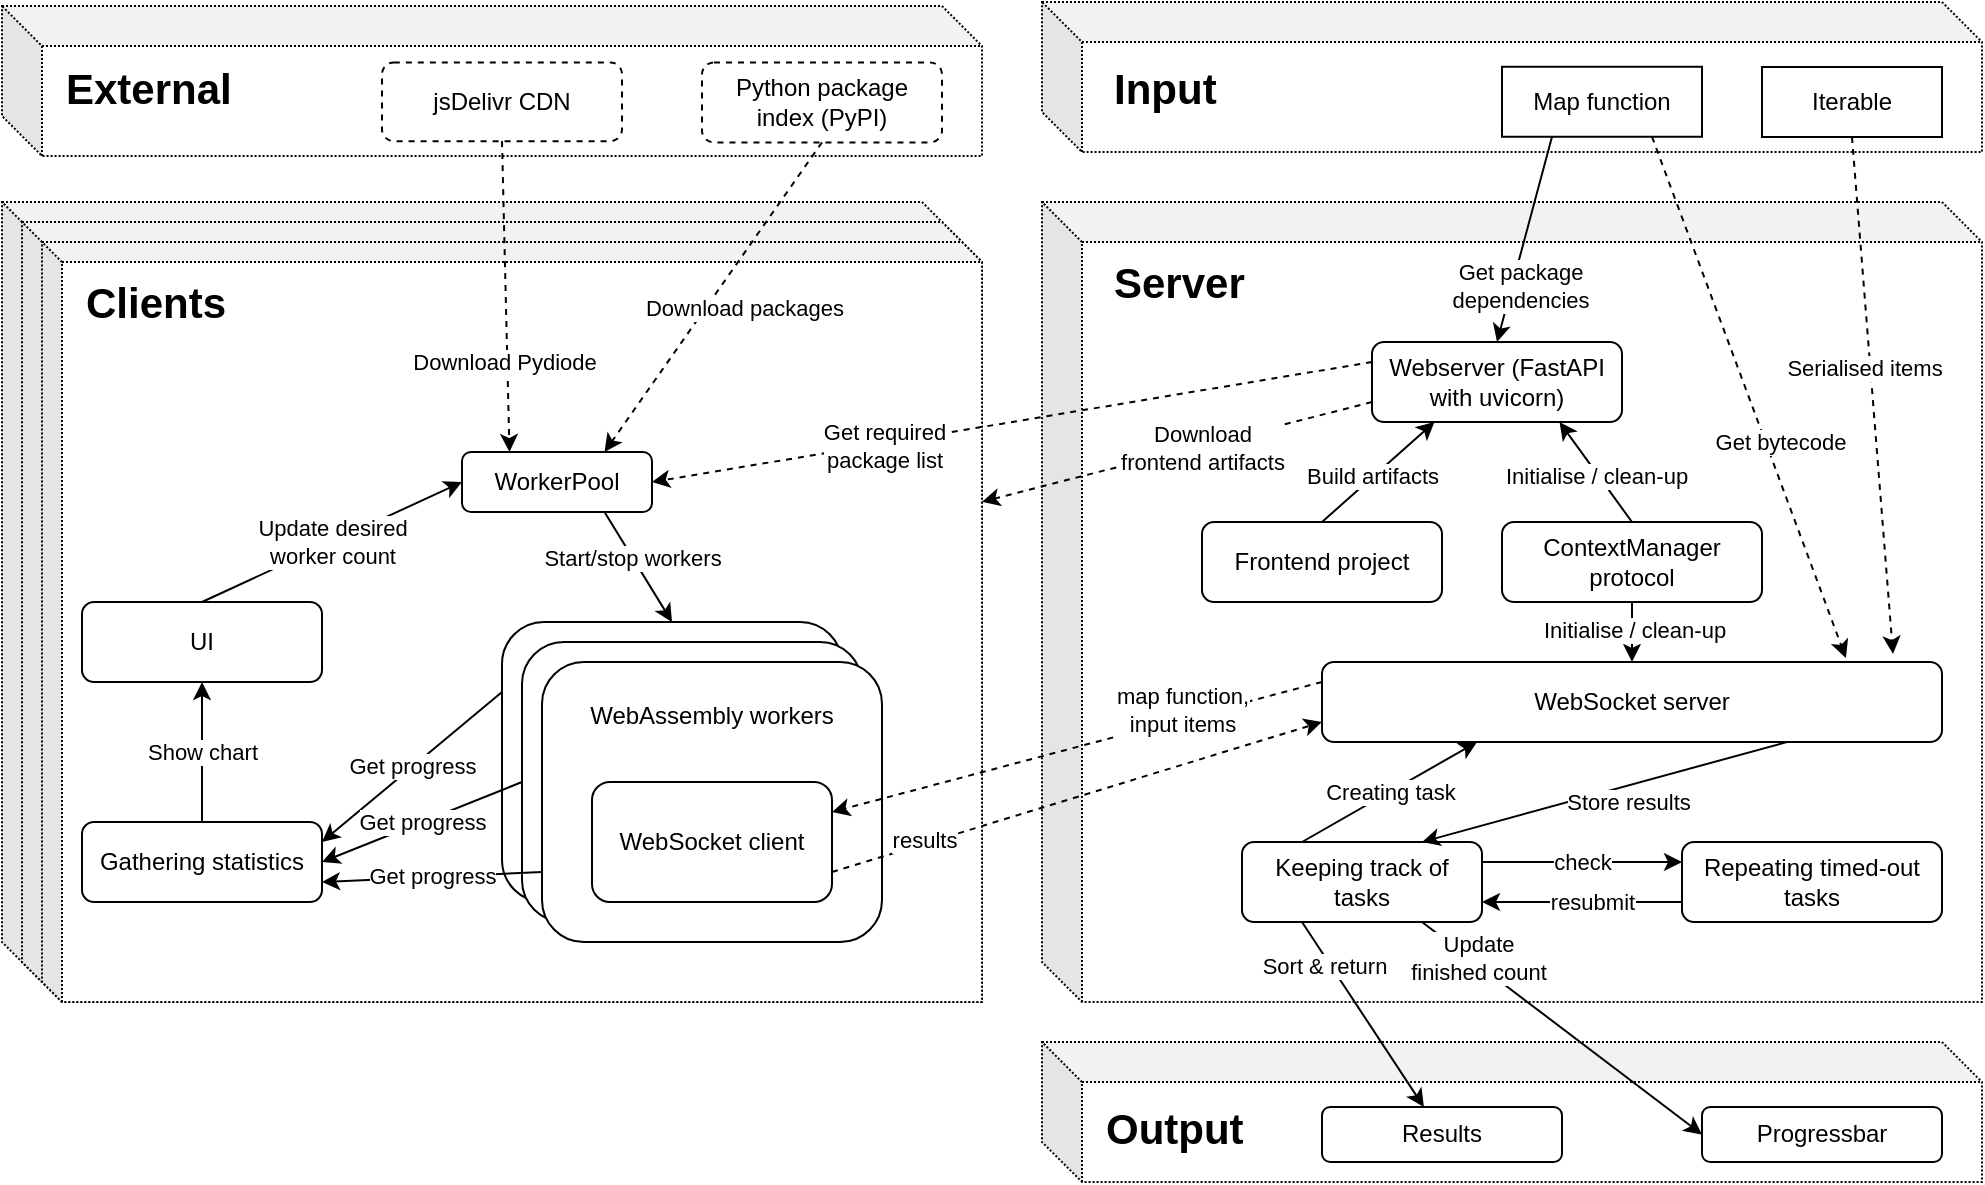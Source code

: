<mxfile version="15.9.6" type="device"><diagram id="GAM3StZ-NJSh46dyeWGn" name="Page-1"><mxGraphModel dx="1878" dy="619" grid="1" gridSize="10" guides="1" tooltips="1" connect="1" arrows="1" fold="1" page="1" pageScale="1" pageWidth="827" pageHeight="1169" math="0" shadow="0"><root><mxCell id="0"/><mxCell id="1" parent="0"/><mxCell id="94" value="" style="shape=cube;whiteSpace=wrap;html=1;boundedLbl=1;backgroundOutline=1;darkOpacity=0.05;darkOpacity2=0.1;dashed=1;dashPattern=1 1;" parent="1" vertex="1"><mxGeometry x="-240" y="352" width="490" height="75" as="geometry"/></mxCell><mxCell id="77" value="" style="shape=cube;whiteSpace=wrap;html=1;boundedLbl=1;backgroundOutline=1;darkOpacity=0.05;darkOpacity2=0.1;dashed=1;dashPattern=1 1;" parent="1" vertex="1"><mxGeometry x="280" y="870" width="470" height="70" as="geometry"/></mxCell><mxCell id="75" value="" style="shape=cube;whiteSpace=wrap;html=1;boundedLbl=1;backgroundOutline=1;darkOpacity=0.05;darkOpacity2=0.1;dashed=1;dashPattern=1 1;" parent="1" vertex="1"><mxGeometry x="280" y="350" width="470" height="75" as="geometry"/></mxCell><mxCell id="64" value="" style="shape=cube;whiteSpace=wrap;html=1;boundedLbl=1;backgroundOutline=1;darkOpacity=0.05;darkOpacity2=0.1;dashed=1;dashPattern=1 1;" parent="1" vertex="1"><mxGeometry x="-240" y="450" width="480" height="390" as="geometry"/></mxCell><mxCell id="63" value="" style="shape=cube;whiteSpace=wrap;html=1;boundedLbl=1;backgroundOutline=1;darkOpacity=0.05;darkOpacity2=0.1;dashed=1;dashPattern=1 1;" parent="1" vertex="1"><mxGeometry x="-230" y="460" width="480" height="390" as="geometry"/></mxCell><mxCell id="60" value="" style="shape=cube;whiteSpace=wrap;html=1;boundedLbl=1;backgroundOutline=1;darkOpacity=0.05;darkOpacity2=0.1;dashed=1;dashPattern=1 1;" parent="1" vertex="1"><mxGeometry x="280" y="450" width="470" height="400" as="geometry"/></mxCell><mxCell id="54" value="" style="shape=cube;whiteSpace=wrap;html=1;boundedLbl=1;backgroundOutline=1;darkOpacity=0.05;darkOpacity2=0.1;dashed=1;dashPattern=1 1;size=10;" parent="1" vertex="1"><mxGeometry x="-220" y="470" width="470" height="380" as="geometry"/></mxCell><mxCell id="2" value="Webserver (FastAPI with uvicorn)" style="rounded=1;whiteSpace=wrap;html=1;" parent="1" vertex="1"><mxGeometry x="445" y="520" width="125" height="40" as="geometry"/></mxCell><mxCell id="4" value="Map function" style="rounded=0;whiteSpace=wrap;html=1;" parent="1" vertex="1"><mxGeometry x="510" y="382.38" width="100" height="35" as="geometry"/></mxCell><mxCell id="5" value="" style="endArrow=classic;html=1;entryX=0.5;entryY=0;entryDx=0;entryDy=0;exitX=0.25;exitY=1;exitDx=0;exitDy=0;" parent="1" source="4" target="2" edge="1"><mxGeometry width="50" height="50" relative="1" as="geometry"><mxPoint x="585" y="416" as="sourcePoint"/><mxPoint x="570" y="516" as="targetPoint"/></mxGeometry></mxCell><mxCell id="6" value="Get package &lt;br&gt;dependencies" style="edgeLabel;html=1;align=center;verticalAlign=middle;resizable=0;points=[];" parent="5" vertex="1" connectable="0"><mxGeometry x="0.106" y="-2" relative="1" as="geometry"><mxPoint x="1" y="18" as="offset"/></mxGeometry></mxCell><mxCell id="7" value="" style="endArrow=classic;html=1;exitX=0.5;exitY=0;exitDx=0;exitDy=0;entryX=0.25;entryY=1;entryDx=0;entryDy=0;" parent="1" source="8" target="2" edge="1"><mxGeometry width="50" height="50" relative="1" as="geometry"><mxPoint x="530" y="270" as="sourcePoint"/><mxPoint x="450" y="360" as="targetPoint"/></mxGeometry></mxCell><mxCell id="10" value="Build artifacts" style="edgeLabel;html=1;align=center;verticalAlign=middle;resizable=0;points=[];" parent="7" vertex="1" connectable="0"><mxGeometry x="-0.113" y="1" relative="1" as="geometry"><mxPoint as="offset"/></mxGeometry></mxCell><mxCell id="8" value="Frontend project" style="rounded=1;whiteSpace=wrap;html=1;" parent="1" vertex="1"><mxGeometry x="360" y="610" width="120" height="40" as="geometry"/></mxCell><mxCell id="14" value="" style="endArrow=classic;html=1;exitX=0;exitY=0.75;exitDx=0;exitDy=0;dashed=1;" parent="1" source="2" target="54" edge="1"><mxGeometry width="50" height="50" relative="1" as="geometry"><mxPoint x="424" y="290" as="sourcePoint"/><mxPoint x="340" y="355" as="targetPoint"/></mxGeometry></mxCell><mxCell id="15" value="&lt;font style=&quot;font-size: 11px&quot;&gt;Download&lt;br&gt;frontend artifacts&lt;br&gt;&lt;/font&gt;" style="edgeLabel;html=1;align=center;verticalAlign=middle;resizable=0;points=[];" parent="14" vertex="1" connectable="0"><mxGeometry x="-0.113" y="1" relative="1" as="geometry"><mxPoint x="1" as="offset"/></mxGeometry></mxCell><mxCell id="18" value="jsDelivr CDN" style="rounded=1;whiteSpace=wrap;html=1;dashed=1;" parent="1" vertex="1"><mxGeometry x="-50" y="380.19" width="120" height="39.38" as="geometry"/></mxCell><mxCell id="19" value="" style="endArrow=classic;html=1;exitX=0.5;exitY=1;exitDx=0;exitDy=0;entryX=0.25;entryY=0;entryDx=0;entryDy=0;dashed=1;" parent="1" source="18" target="42" edge="1"><mxGeometry width="50" height="50" relative="1" as="geometry"><mxPoint x="175" y="400" as="sourcePoint"/><mxPoint x="130" y="570" as="targetPoint"/></mxGeometry></mxCell><mxCell id="20" value="&lt;font style=&quot;font-size: 11px&quot;&gt;Download Pydiode&lt;br&gt;&lt;/font&gt;" style="edgeLabel;html=1;align=center;verticalAlign=middle;resizable=0;points=[];" parent="19" vertex="1" connectable="0"><mxGeometry x="-0.113" y="1" relative="1" as="geometry"><mxPoint x="-2" y="41" as="offset"/></mxGeometry></mxCell><mxCell id="22" value="WebSocket server" style="rounded=1;whiteSpace=wrap;html=1;" parent="1" vertex="1"><mxGeometry x="420" y="680" width="310" height="40" as="geometry"/></mxCell><mxCell id="25" value="Get bytecode" style="endArrow=classic;html=1;entryX=0.845;entryY=-0.05;entryDx=0;entryDy=0;exitX=0.75;exitY=1;exitDx=0;exitDy=0;entryPerimeter=0;dashed=1;" parent="1" source="4" target="22" edge="1"><mxGeometry x="0.192" y="7" width="50" height="50" relative="1" as="geometry"><mxPoint x="380" y="565" as="sourcePoint"/><mxPoint x="150" y="655" as="targetPoint"/><mxPoint as="offset"/></mxGeometry></mxCell><mxCell id="31" value="Gathering statistics" style="rounded=1;whiteSpace=wrap;html=1;" parent="1" vertex="1"><mxGeometry x="-200" y="760" width="120" height="40" as="geometry"/></mxCell><mxCell id="32" value="WebAssembly workers&lt;br&gt;&lt;br&gt;&lt;br&gt;&lt;br&gt;&lt;br&gt;&lt;br&gt;&lt;br&gt;" style="rounded=1;whiteSpace=wrap;html=1;align=center;" parent="1" vertex="1"><mxGeometry x="10" y="660" width="170" height="140" as="geometry"/></mxCell><mxCell id="34" value="WebAssembly workers&lt;br&gt;&lt;br&gt;&lt;br&gt;&lt;br&gt;&lt;br&gt;&lt;br&gt;&lt;br&gt;" style="rounded=1;whiteSpace=wrap;html=1;align=center;" parent="1" vertex="1"><mxGeometry x="20" y="670" width="170" height="140" as="geometry"/></mxCell><mxCell id="35" value="WebAssembly workers&lt;br&gt;&lt;br&gt;&lt;br&gt;&lt;br&gt;&lt;br&gt;&lt;br&gt;&lt;br&gt;" style="rounded=1;whiteSpace=wrap;html=1;align=center;" parent="1" vertex="1"><mxGeometry x="30" y="680" width="170" height="140" as="geometry"/></mxCell><mxCell id="23" value="WebSocket client" style="rounded=1;whiteSpace=wrap;html=1;" parent="1" vertex="1"><mxGeometry x="55" y="740" width="120" height="60" as="geometry"/></mxCell><mxCell id="24" value="" style="endArrow=classic;html=1;entryX=1;entryY=0.25;entryDx=0;entryDy=0;exitX=0;exitY=0.25;exitDx=0;exitDy=0;dashed=1;" parent="1" source="22" target="23" edge="1"><mxGeometry width="50" height="50" relative="1" as="geometry"><mxPoint x="400" y="490" as="sourcePoint"/><mxPoint x="450" y="440" as="targetPoint"/></mxGeometry></mxCell><mxCell id="26" value="map function,&lt;br&gt;input items" style="edgeLabel;html=1;align=center;verticalAlign=middle;resizable=0;points=[];" parent="24" vertex="1" connectable="0"><mxGeometry x="0.101" y="-2" relative="1" as="geometry"><mxPoint x="65" y="-20" as="offset"/></mxGeometry></mxCell><mxCell id="29" value="" style="endArrow=classic;html=1;entryX=0;entryY=0.75;entryDx=0;entryDy=0;exitX=1;exitY=0.75;exitDx=0;exitDy=0;dashed=1;" parent="1" source="23" target="22" edge="1"><mxGeometry width="50" height="50" relative="1" as="geometry"><mxPoint x="374" y="565" as="sourcePoint"/><mxPoint x="150" y="655" as="targetPoint"/></mxGeometry></mxCell><mxCell id="30" value="results" style="edgeLabel;html=1;align=center;verticalAlign=middle;resizable=0;points=[];" parent="29" vertex="1" connectable="0"><mxGeometry x="0.101" y="-2" relative="1" as="geometry"><mxPoint x="-90" y="23" as="offset"/></mxGeometry></mxCell><mxCell id="37" value="UI" style="rounded=1;whiteSpace=wrap;html=1;" parent="1" vertex="1"><mxGeometry x="-200" y="650" width="120" height="40" as="geometry"/></mxCell><mxCell id="38" value="Show chart" style="endArrow=classic;html=1;entryX=0.5;entryY=1;entryDx=0;entryDy=0;exitX=0.5;exitY=0;exitDx=0;exitDy=0;" parent="1" source="31" target="37" edge="1"><mxGeometry width="50" height="50" relative="1" as="geometry"><mxPoint x="-100" y="755" as="sourcePoint"/><mxPoint x="-50" y="705" as="targetPoint"/></mxGeometry></mxCell><mxCell id="39" value="Get progress" style="endArrow=classic;html=1;entryX=1;entryY=0.25;entryDx=0;entryDy=0;exitX=0;exitY=0.25;exitDx=0;exitDy=0;" parent="1" source="32" target="31" edge="1"><mxGeometry width="50" height="50" relative="1" as="geometry"><mxPoint x="-100" y="780" as="sourcePoint"/><mxPoint x="-100" y="700" as="targetPoint"/></mxGeometry></mxCell><mxCell id="40" value="Get progress" style="endArrow=classic;html=1;entryX=1;entryY=0.5;entryDx=0;entryDy=0;exitX=0;exitY=0.5;exitDx=0;exitDy=0;" parent="1" source="34" target="31" edge="1"><mxGeometry width="50" height="50" relative="1" as="geometry"><mxPoint x="40" y="715" as="sourcePoint"/><mxPoint x="-40" y="795" as="targetPoint"/></mxGeometry></mxCell><mxCell id="41" value="Get progress" style="endArrow=classic;html=1;entryX=1;entryY=0.75;entryDx=0;entryDy=0;exitX=0;exitY=0.75;exitDx=0;exitDy=0;" parent="1" source="35" target="31" edge="1"><mxGeometry width="50" height="50" relative="1" as="geometry"><mxPoint x="50" y="760" as="sourcePoint"/><mxPoint x="-40" y="810" as="targetPoint"/></mxGeometry></mxCell><mxCell id="42" value="WorkerPool" style="rounded=1;whiteSpace=wrap;html=1;" parent="1" vertex="1"><mxGeometry x="-10" y="575" width="95" height="30" as="geometry"/></mxCell><mxCell id="43" value="Update desired&lt;br&gt;worker count" style="endArrow=classic;html=1;entryX=0;entryY=0.5;entryDx=0;entryDy=0;exitX=0.5;exitY=0;exitDx=0;exitDy=0;" parent="1" source="37" target="42" edge="1"><mxGeometry width="50" height="50" relative="1" as="geometry"><mxPoint x="-160" y="780" as="sourcePoint"/><mxPoint x="-160" y="720" as="targetPoint"/></mxGeometry></mxCell><mxCell id="44" value="" style="endArrow=classic;html=1;exitX=0.75;exitY=1;exitDx=0;exitDy=0;entryX=0.5;entryY=0;entryDx=0;entryDy=0;" parent="1" source="42" target="32" edge="1"><mxGeometry width="50" height="50" relative="1" as="geometry"><mxPoint x="400" y="580" as="sourcePoint"/><mxPoint x="450" y="530" as="targetPoint"/></mxGeometry></mxCell><mxCell id="45" value="Start/stop workers" style="edgeLabel;html=1;align=center;verticalAlign=middle;resizable=0;points=[];" parent="44" vertex="1" connectable="0"><mxGeometry x="0.282" y="-1" relative="1" as="geometry"><mxPoint x="-7" y="-13" as="offset"/></mxGeometry></mxCell><mxCell id="46" value="" style="endArrow=classic;html=1;exitX=0;exitY=0.25;exitDx=0;exitDy=0;entryX=1;entryY=0.5;entryDx=0;entryDy=0;dashed=1;" parent="1" source="2" target="42" edge="1"><mxGeometry width="50" height="50" relative="1" as="geometry"><mxPoint x="225" y="400" as="sourcePoint"/><mxPoint x="200" y="520" as="targetPoint"/></mxGeometry></mxCell><mxCell id="47" value="&lt;font style=&quot;font-size: 11px&quot;&gt;Get required &lt;br&gt;package list&lt;br&gt;&lt;/font&gt;" style="edgeLabel;html=1;align=center;verticalAlign=middle;resizable=0;points=[];" parent="46" vertex="1" connectable="0"><mxGeometry x="-0.113" y="1" relative="1" as="geometry"><mxPoint x="-85" y="14" as="offset"/></mxGeometry></mxCell><mxCell id="48" value="Python package index (PyPI)" style="rounded=1;whiteSpace=wrap;html=1;dashed=1;" parent="1" vertex="1"><mxGeometry x="110" y="380.19" width="120" height="40" as="geometry"/></mxCell><mxCell id="49" value="" style="endArrow=classic;html=1;exitX=0.5;exitY=1;exitDx=0;exitDy=0;entryX=0.75;entryY=0;entryDx=0;entryDy=0;dashed=1;" parent="1" source="48" target="42" edge="1"><mxGeometry width="50" height="50" relative="1" as="geometry"><mxPoint x="-180" y="450" as="sourcePoint"/><mxPoint x="-20" y="590" as="targetPoint"/></mxGeometry></mxCell><mxCell id="50" value="&lt;font style=&quot;font-size: 11px&quot;&gt;Download packages&lt;br&gt;&lt;/font&gt;" style="edgeLabel;html=1;align=center;verticalAlign=middle;resizable=0;points=[];" parent="49" vertex="1" connectable="0"><mxGeometry x="-0.113" y="1" relative="1" as="geometry"><mxPoint x="8" y="13" as="offset"/></mxGeometry></mxCell><mxCell id="56" value="&lt;font size=&quot;1&quot;&gt;&lt;b&gt;&lt;span style=&quot;font-size: 21px&quot;&gt;Clients&lt;/span&gt;&lt;/b&gt;&lt;/font&gt;" style="text;html=1;strokeColor=none;fillColor=none;align=left;verticalAlign=middle;whiteSpace=wrap;rounded=0;dashed=1;dashPattern=1 1;" parent="1" vertex="1"><mxGeometry x="-200" y="490" width="70" height="20" as="geometry"/></mxCell><mxCell id="57" value="Keeping track of tasks" style="rounded=1;whiteSpace=wrap;html=1;" parent="1" vertex="1"><mxGeometry x="380" y="770" width="120" height="40" as="geometry"/></mxCell><mxCell id="58" value="Repeating timed-out tasks" style="rounded=1;whiteSpace=wrap;html=1;" parent="1" vertex="1"><mxGeometry x="600" y="770" width="130" height="40" as="geometry"/></mxCell><mxCell id="59" value="Progressbar" style="rounded=1;whiteSpace=wrap;html=1;" parent="1" vertex="1"><mxGeometry x="610" y="902.5" width="120" height="27.5" as="geometry"/></mxCell><mxCell id="61" value="&lt;font size=&quot;1&quot;&gt;&lt;b&gt;&lt;span style=&quot;font-size: 21px&quot;&gt;Server&lt;/span&gt;&lt;/b&gt;&lt;/font&gt;" style="text;html=1;strokeColor=none;fillColor=none;align=left;verticalAlign=middle;whiteSpace=wrap;rounded=0;dashed=1;dashPattern=1 1;" parent="1" vertex="1"><mxGeometry x="314" y="480" width="100" height="20" as="geometry"/></mxCell><mxCell id="65" value="Iterable" style="rounded=0;whiteSpace=wrap;html=1;" parent="1" vertex="1"><mxGeometry x="640" y="382.5" width="90" height="35" as="geometry"/></mxCell><mxCell id="66" value="Serialised items" style="endArrow=classic;html=1;entryX=0.921;entryY=-0.1;entryDx=0;entryDy=0;exitX=0.5;exitY=1;exitDx=0;exitDy=0;entryPerimeter=0;dashed=1;" parent="1" source="65" target="22" edge="1"><mxGeometry x="-0.108" y="-3" width="50" height="50" relative="1" as="geometry"><mxPoint x="980" y="555" as="sourcePoint"/><mxPoint x="540" y="700" as="targetPoint"/><mxPoint as="offset"/></mxGeometry></mxCell><mxCell id="67" value="" style="endArrow=classic;html=1;entryX=0;entryY=0.25;entryDx=0;entryDy=0;exitX=1;exitY=0.25;exitDx=0;exitDy=0;" parent="1" source="57" target="58" edge="1"><mxGeometry width="50" height="50" relative="1" as="geometry"><mxPoint x="480" y="805" as="sourcePoint"/><mxPoint x="540" y="805" as="targetPoint"/></mxGeometry></mxCell><mxCell id="68" value="check" style="edgeLabel;html=1;align=center;verticalAlign=middle;resizable=0;points=[];" parent="67" vertex="1" connectable="0"><mxGeometry x="0.101" y="-2" relative="1" as="geometry"><mxPoint x="-5" y="-2" as="offset"/></mxGeometry></mxCell><mxCell id="70" value="" style="endArrow=classic;html=1;entryX=1;entryY=0.75;entryDx=0;entryDy=0;exitX=0;exitY=0.75;exitDx=0;exitDy=0;" parent="1" source="58" target="57" edge="1"><mxGeometry width="50" height="50" relative="1" as="geometry"><mxPoint x="490" y="815" as="sourcePoint"/><mxPoint x="590" y="815" as="targetPoint"/></mxGeometry></mxCell><mxCell id="71" value="resubmit" style="edgeLabel;html=1;align=center;verticalAlign=middle;resizable=0;points=[];" parent="70" vertex="1" connectable="0"><mxGeometry x="0.101" y="-2" relative="1" as="geometry"><mxPoint x="10" y="2" as="offset"/></mxGeometry></mxCell><mxCell id="72" value="Creating task" style="endArrow=classic;html=1;entryX=0.25;entryY=1;entryDx=0;entryDy=0;exitX=0.25;exitY=0;exitDx=0;exitDy=0;" parent="1" source="57" target="22" edge="1"><mxGeometry width="50" height="50" relative="1" as="geometry"><mxPoint x="200" y="580" as="sourcePoint"/><mxPoint x="250" y="530" as="targetPoint"/></mxGeometry></mxCell><mxCell id="74" value="Store results" style="endArrow=classic;html=1;entryX=0.75;entryY=0;entryDx=0;entryDy=0;exitX=0.75;exitY=1;exitDx=0;exitDy=0;" parent="1" source="22" target="57" edge="1"><mxGeometry x="-0.1" y="8" width="50" height="50" relative="1" as="geometry"><mxPoint x="480" y="810" as="sourcePoint"/><mxPoint x="479" y="760" as="targetPoint"/><mxPoint as="offset"/></mxGeometry></mxCell><mxCell id="76" value="&lt;font size=&quot;1&quot;&gt;&lt;b&gt;&lt;span style=&quot;font-size: 21px&quot;&gt;Input&lt;/span&gt;&lt;/b&gt;&lt;/font&gt;" style="text;html=1;strokeColor=none;fillColor=none;align=left;verticalAlign=middle;whiteSpace=wrap;rounded=0;dashed=1;dashPattern=1 1;" parent="1" vertex="1"><mxGeometry x="314" y="382.5" width="56" height="20" as="geometry"/></mxCell><mxCell id="78" value="Results" style="rounded=1;whiteSpace=wrap;html=1;" parent="1" vertex="1"><mxGeometry x="420" y="902.5" width="120" height="27.5" as="geometry"/></mxCell><mxCell id="80" value="&lt;font size=&quot;1&quot;&gt;&lt;b&gt;&lt;span style=&quot;font-size: 21px&quot;&gt;Output&lt;/span&gt;&lt;/b&gt;&lt;/font&gt;" style="text;html=1;strokeColor=none;fillColor=none;align=left;verticalAlign=middle;whiteSpace=wrap;rounded=0;dashed=1;dashPattern=1 1;" parent="1" vertex="1"><mxGeometry x="310" y="902.5" width="80" height="20" as="geometry"/></mxCell><mxCell id="84" value="Sort &amp;amp; return" style="endArrow=classic;html=1;exitX=0.25;exitY=1;exitDx=0;exitDy=0;" parent="1" source="57" target="78" edge="1"><mxGeometry x="-0.564" y="-3" width="50" height="50" relative="1" as="geometry"><mxPoint x="200" y="780" as="sourcePoint"/><mxPoint x="250" y="730" as="targetPoint"/><mxPoint as="offset"/></mxGeometry></mxCell><mxCell id="85" value="Update&lt;br&gt;finished count" style="endArrow=classic;html=1;exitX=0.75;exitY=1;exitDx=0;exitDy=0;entryX=0;entryY=0.5;entryDx=0;entryDy=0;" parent="1" source="57" target="59" edge="1"><mxGeometry x="-0.622" y="3" width="50" height="50" relative="1" as="geometry"><mxPoint x="530" y="841" as="sourcePoint"/><mxPoint x="680" y="953.5" as="targetPoint"/><mxPoint as="offset"/></mxGeometry></mxCell><mxCell id="86" value="ContextManager protocol" style="rounded=1;whiteSpace=wrap;html=1;" parent="1" vertex="1"><mxGeometry x="510" y="610" width="130" height="40" as="geometry"/></mxCell><mxCell id="87" value="Initialise / clean-up" style="endArrow=classic;html=1;entryX=0.75;entryY=1;entryDx=0;entryDy=0;exitX=0.5;exitY=0;exitDx=0;exitDy=0;" parent="1" source="86" target="2" edge="1"><mxGeometry x="-0.065" y="1" width="50" height="50" relative="1" as="geometry"><mxPoint x="675" y="425" as="sourcePoint"/><mxPoint x="735.9" y="697" as="targetPoint"/><mxPoint as="offset"/></mxGeometry></mxCell><mxCell id="88" value="Initialise / clean-up" style="endArrow=classic;html=1;entryX=0.5;entryY=0;entryDx=0;entryDy=0;exitX=0.5;exitY=1;exitDx=0;exitDy=0;" parent="1" source="86" target="22" edge="1"><mxGeometry x="-0.065" y="1" width="50" height="50" relative="1" as="geometry"><mxPoint x="615" y="625" as="sourcePoint"/><mxPoint x="541.25" y="570" as="targetPoint"/><mxPoint as="offset"/></mxGeometry></mxCell><mxCell id="95" value="&lt;font size=&quot;1&quot;&gt;&lt;b&gt;&lt;span style=&quot;font-size: 21px&quot;&gt;External&lt;/span&gt;&lt;/b&gt;&lt;/font&gt;" style="text;html=1;strokeColor=none;fillColor=none;align=left;verticalAlign=middle;whiteSpace=wrap;rounded=0;dashed=1;dashPattern=1 1;" parent="1" vertex="1"><mxGeometry x="-210" y="382.5" width="110" height="20" as="geometry"/></mxCell></root></mxGraphModel></diagram></mxfile>